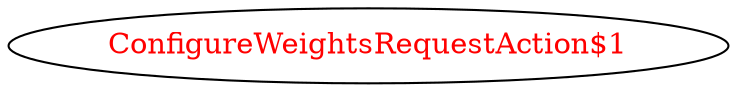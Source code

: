 digraph dependencyGraph {
 concentrate=true;
 ranksep="2.0";
 rankdir="LR"; 
 splines="ortho";
"ConfigureWeightsRequestAction$1" [fontcolor="red"];
}